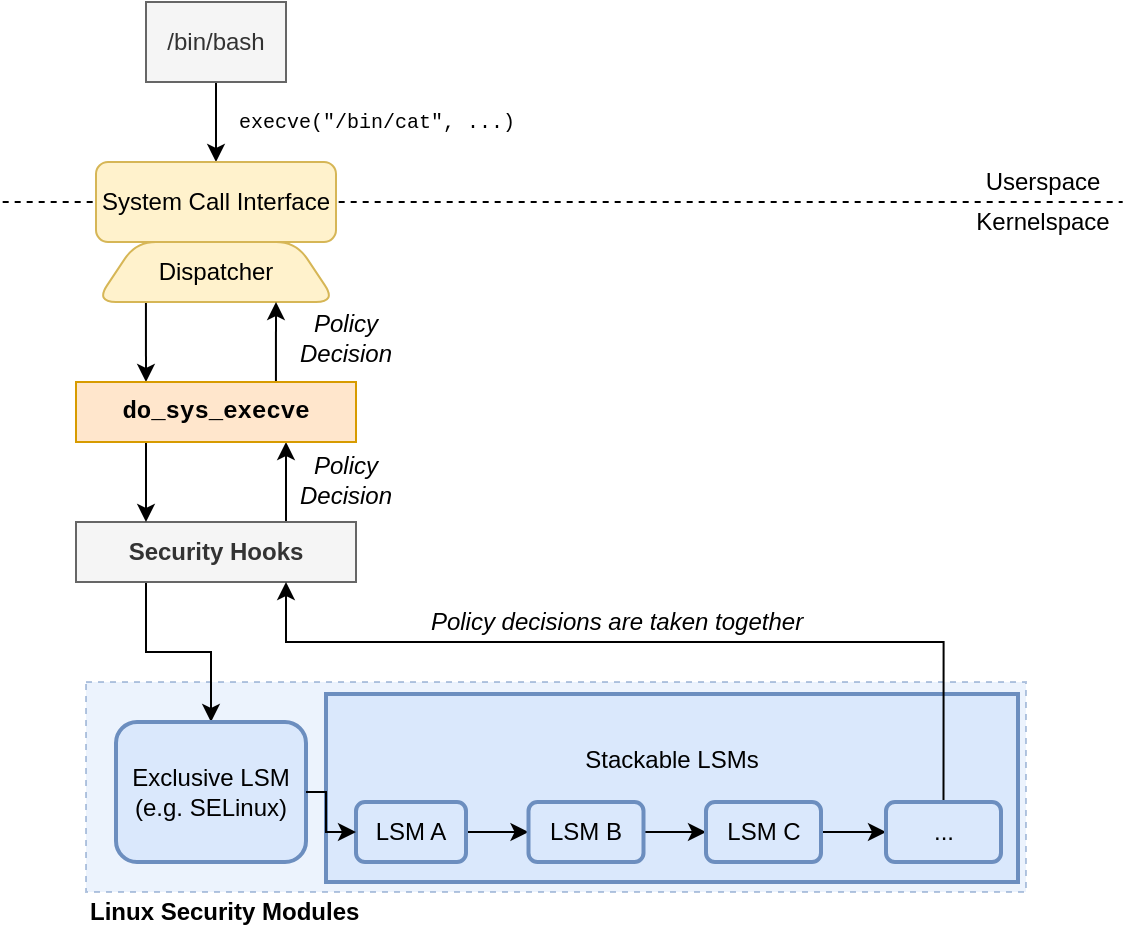 <mxfile version="14.6.13" type="device"><diagram id="Gxqkh5y-wMUefnL3mjwm" name="Page-1"><mxGraphModel dx="1585" dy="896" grid="1" gridSize="10" guides="1" tooltips="1" connect="1" arrows="1" fold="1" page="1" pageScale="1" pageWidth="850" pageHeight="1100" math="0" shadow="0"><root><mxCell id="0"/><mxCell id="1" parent="0"/><mxCell id="kGTC7NUezkzDq31ElUAn-26" value="" style="rounded=0;whiteSpace=wrap;html=1;fontFamily=Helvetica;fontSize=12;dashed=1;fillColor=#dae8fc;strokeColor=#6c8ebf;opacity=50;connectable=0;editable=0;" parent="1" vertex="1"><mxGeometry x="160" y="390" width="470" height="105" as="geometry"/></mxCell><mxCell id="QwgR7V7NCxPRhVWc-Azb-24" value="" style="endArrow=none;dashed=1;html=1;" parent="1" edge="1"><mxGeometry width="50" height="50" relative="1" as="geometry"><mxPoint x="118.34" y="150" as="sourcePoint"/><mxPoint x="678.34" y="150" as="targetPoint"/></mxGeometry></mxCell><mxCell id="QwgR7V7NCxPRhVWc-Azb-25" value="Userspace" style="text;html=1;align=center;verticalAlign=middle;resizable=0;points=[];autosize=1;strokeColor=none;fontStyle=0" parent="1" vertex="1"><mxGeometry x="603.34" y="130" width="70" height="20" as="geometry"/></mxCell><mxCell id="QwgR7V7NCxPRhVWc-Azb-26" value="Kernelspace" style="text;html=1;align=center;verticalAlign=middle;resizable=0;points=[];autosize=1;strokeColor=none;fontStyle=0" parent="1" vertex="1"><mxGeometry x="598.34" y="150" width="80" height="20" as="geometry"/></mxCell><mxCell id="kGTC7NUezkzDq31ElUAn-2" style="edgeStyle=orthogonalEdgeStyle;rounded=0;orthogonalLoop=1;jettySize=auto;html=1;exitX=0.5;exitY=1;exitDx=0;exitDy=0;" parent="1" source="QwgR7V7NCxPRhVWc-Azb-42" target="kGTC7NUezkzDq31ElUAn-1" edge="1"><mxGeometry relative="1" as="geometry"/></mxCell><mxCell id="QwgR7V7NCxPRhVWc-Azb-42" value="/bin/bash" style="rounded=0;whiteSpace=wrap;html=1;fillColor=#f5f5f5;strokeColor=#666666;fontColor=#333333;" parent="1" vertex="1"><mxGeometry x="190" y="50" width="70" height="40" as="geometry"/></mxCell><mxCell id="kGTC7NUezkzDq31ElUAn-1" value="System Call Interface" style="rounded=1;whiteSpace=wrap;html=1;fillColor=#fff2cc;strokeColor=#d6b656;" parent="1" vertex="1"><mxGeometry x="165" y="130" width="120" height="40" as="geometry"/></mxCell><mxCell id="kGTC7NUezkzDq31ElUAn-4" value="execve(&quot;/bin/cat&quot;, ...)" style="text;html=1;align=center;verticalAlign=middle;resizable=0;points=[];autosize=1;strokeColor=none;fontSize=10;fontFamily=Courier New;" parent="1" vertex="1"><mxGeometry x="230" y="100" width="150" height="20" as="geometry"/></mxCell><mxCell id="kGTC7NUezkzDq31ElUAn-17" style="edgeStyle=orthogonalEdgeStyle;rounded=0;orthogonalLoop=1;jettySize=auto;html=1;exitX=0.208;exitY=1.004;exitDx=0;exitDy=0;entryX=0.25;entryY=0;entryDx=0;entryDy=0;fontFamily=Courier New;fontSize=10;exitPerimeter=0;" parent="1" source="kGTC7NUezkzDq31ElUAn-7" target="kGTC7NUezkzDq31ElUAn-15" edge="1"><mxGeometry relative="1" as="geometry"/></mxCell><mxCell id="kGTC7NUezkzDq31ElUAn-7" value="Dispatcher" style="shape=trapezoid;perimeter=trapezoidPerimeter;whiteSpace=wrap;html=1;fixedSize=1;fontFamily=Helvetica;fontSize=12;rounded=1;fillColor=#fff2cc;strokeColor=#d6b656;" parent="1" vertex="1"><mxGeometry x="165" y="170" width="120" height="30" as="geometry"/></mxCell><mxCell id="kGTC7NUezkzDq31ElUAn-19" style="edgeStyle=orthogonalEdgeStyle;rounded=0;orthogonalLoop=1;jettySize=auto;html=1;exitX=0.75;exitY=0;exitDx=0;exitDy=0;entryX=0.75;entryY=1;entryDx=0;entryDy=0;fontFamily=Courier New;fontSize=10;" parent="1" source="kGTC7NUezkzDq31ElUAn-14" target="kGTC7NUezkzDq31ElUAn-15" edge="1"><mxGeometry relative="1" as="geometry"/></mxCell><mxCell id="1LoxhWqLksHeQIV3aNoj-16" style="edgeStyle=orthogonalEdgeStyle;rounded=0;orthogonalLoop=1;jettySize=auto;html=1;exitX=0.25;exitY=1;exitDx=0;exitDy=0;" edge="1" parent="1" source="kGTC7NUezkzDq31ElUAn-14" target="1LoxhWqLksHeQIV3aNoj-9"><mxGeometry relative="1" as="geometry"/></mxCell><mxCell id="kGTC7NUezkzDq31ElUAn-14" value="&lt;span class=&quot;pl-c&quot; style=&quot;font-size: 12px&quot;&gt;Security Hooks&lt;/span&gt;" style="rounded=0;whiteSpace=wrap;html=1;fontFamily=Helvetica;fontSize=12;fontStyle=1;fillColor=#f5f5f5;strokeColor=#666666;fontColor=#333333;" parent="1" vertex="1"><mxGeometry x="155" y="310" width="140" height="30" as="geometry"/></mxCell><mxCell id="kGTC7NUezkzDq31ElUAn-16" style="edgeStyle=orthogonalEdgeStyle;rounded=0;orthogonalLoop=1;jettySize=auto;html=1;exitX=0.25;exitY=1;exitDx=0;exitDy=0;entryX=0.25;entryY=0;entryDx=0;entryDy=0;fontFamily=Courier New;fontSize=10;" parent="1" source="kGTC7NUezkzDq31ElUAn-15" target="kGTC7NUezkzDq31ElUAn-14" edge="1"><mxGeometry relative="1" as="geometry"/></mxCell><mxCell id="kGTC7NUezkzDq31ElUAn-18" style="edgeStyle=orthogonalEdgeStyle;rounded=0;orthogonalLoop=1;jettySize=auto;html=1;exitX=0.714;exitY=-0.006;exitDx=0;exitDy=0;entryX=0.75;entryY=1;entryDx=0;entryDy=0;fontFamily=Courier New;fontSize=10;exitPerimeter=0;" parent="1" source="kGTC7NUezkzDq31ElUAn-15" target="kGTC7NUezkzDq31ElUAn-7" edge="1"><mxGeometry relative="1" as="geometry"/></mxCell><mxCell id="kGTC7NUezkzDq31ElUAn-15" value="do_sys_execve" style="rounded=0;whiteSpace=wrap;html=1;fontFamily=Courier New;fontSize=12;fontStyle=1;fillColor=#ffe6cc;strokeColor=#d79b00;" parent="1" vertex="1"><mxGeometry x="155" y="240" width="140" height="30" as="geometry"/></mxCell><mxCell id="kGTC7NUezkzDq31ElUAn-20" value="Policy Decision" style="text;html=1;strokeColor=none;fillColor=none;align=center;verticalAlign=middle;whiteSpace=wrap;rounded=0;fontFamily=Helvetica;fontSize=12;fontStyle=2" parent="1" vertex="1"><mxGeometry x="270" y="279" width="40" height="20" as="geometry"/></mxCell><mxCell id="kGTC7NUezkzDq31ElUAn-21" value="Policy Decision" style="text;html=1;strokeColor=none;fillColor=none;align=center;verticalAlign=middle;whiteSpace=wrap;rounded=0;fontFamily=Helvetica;fontSize=12;fontStyle=2" parent="1" vertex="1"><mxGeometry x="270" y="208" width="40" height="20" as="geometry"/></mxCell><mxCell id="kGTC7NUezkzDq31ElUAn-29" value="Linux Security Modules" style="text;html=1;align=left;verticalAlign=middle;resizable=0;points=[];autosize=1;strokeColor=none;fontSize=12;fontFamily=Helvetica;fontStyle=1" parent="1" vertex="1"><mxGeometry x="160" y="495" width="150" height="20" as="geometry"/></mxCell><mxCell id="1LoxhWqLksHeQIV3aNoj-9" value="Exclusive LSM&lt;br&gt;(e.g. SELinux)" style="rounded=1;whiteSpace=wrap;html=1;fontFamily=Helvetica;fontSize=12;strokeWidth=2;align=center;fillColor=#dae8fc;strokeColor=#6c8ebf;" vertex="1" parent="1"><mxGeometry x="175" y="410" width="95" height="70" as="geometry"/></mxCell><mxCell id="1LoxhWqLksHeQIV3aNoj-11" value="Stackable LSMs&lt;br&gt;&lt;br&gt;&lt;br&gt;" style="rounded=0;whiteSpace=wrap;html=1;fillColor=#dae8fc;strokeColor=#6c8ebf;strokeWidth=2;" vertex="1" parent="1"><mxGeometry x="280" y="396" width="346" height="94" as="geometry"/></mxCell><mxCell id="kGTC7NUezkzDq31ElUAn-84" style="edgeStyle=orthogonalEdgeStyle;rounded=0;orthogonalLoop=1;jettySize=auto;html=1;exitX=1;exitY=0.5;exitDx=0;exitDy=0;fontFamily=Helvetica;fontSize=12;" parent="1" source="kGTC7NUezkzDq31ElUAn-47" target="kGTC7NUezkzDq31ElUAn-48" edge="1"><mxGeometry relative="1" as="geometry"/></mxCell><mxCell id="kGTC7NUezkzDq31ElUAn-47" value="LSM A" style="rounded=1;whiteSpace=wrap;html=1;fontFamily=Helvetica;fontSize=12;strokeWidth=2;align=center;fillColor=#dae8fc;strokeColor=#6c8ebf;" parent="1" vertex="1"><mxGeometry x="295" y="450" width="55" height="30" as="geometry"/></mxCell><mxCell id="kGTC7NUezkzDq31ElUAn-85" style="edgeStyle=orthogonalEdgeStyle;rounded=0;orthogonalLoop=1;jettySize=auto;html=1;exitX=1;exitY=0.5;exitDx=0;exitDy=0;fontFamily=Helvetica;fontSize=12;" parent="1" source="kGTC7NUezkzDq31ElUAn-48" target="kGTC7NUezkzDq31ElUAn-49" edge="1"><mxGeometry relative="1" as="geometry"/></mxCell><mxCell id="kGTC7NUezkzDq31ElUAn-48" value="LSM B" style="rounded=1;whiteSpace=wrap;html=1;fontFamily=Helvetica;fontSize=12;strokeWidth=2;align=center;fillColor=#dae8fc;strokeColor=#6c8ebf;" parent="1" vertex="1"><mxGeometry x="381.25" y="450" width="57.5" height="30" as="geometry"/></mxCell><mxCell id="1LoxhWqLksHeQIV3aNoj-13" style="edgeStyle=orthogonalEdgeStyle;rounded=0;orthogonalLoop=1;jettySize=auto;html=1;exitX=1;exitY=0.5;exitDx=0;exitDy=0;" edge="1" parent="1" source="kGTC7NUezkzDq31ElUAn-49" target="1LoxhWqLksHeQIV3aNoj-12"><mxGeometry relative="1" as="geometry"/></mxCell><mxCell id="kGTC7NUezkzDq31ElUAn-49" value="LSM C" style="rounded=1;whiteSpace=wrap;html=1;fontFamily=Helvetica;fontSize=12;strokeWidth=2;align=center;fillColor=#dae8fc;strokeColor=#6c8ebf;" parent="1" vertex="1"><mxGeometry x="470" y="450" width="57.5" height="30" as="geometry"/></mxCell><mxCell id="1LoxhWqLksHeQIV3aNoj-14" style="edgeStyle=orthogonalEdgeStyle;rounded=0;orthogonalLoop=1;jettySize=auto;html=1;exitX=0.5;exitY=0;exitDx=0;exitDy=0;entryX=0.75;entryY=1;entryDx=0;entryDy=0;" edge="1" parent="1" source="1LoxhWqLksHeQIV3aNoj-12" target="kGTC7NUezkzDq31ElUAn-14"><mxGeometry relative="1" as="geometry"><mxPoint x="390" y="380" as="targetPoint"/><Array as="points"><mxPoint x="589" y="370"/><mxPoint x="260" y="370"/></Array></mxGeometry></mxCell><mxCell id="1LoxhWqLksHeQIV3aNoj-12" value="..." style="rounded=1;whiteSpace=wrap;html=1;fontFamily=Helvetica;fontSize=12;strokeWidth=2;align=center;fillColor=#dae8fc;strokeColor=#6c8ebf;" vertex="1" parent="1"><mxGeometry x="560" y="450" width="57.5" height="30" as="geometry"/></mxCell><mxCell id="1LoxhWqLksHeQIV3aNoj-17" style="edgeStyle=orthogonalEdgeStyle;rounded=0;orthogonalLoop=1;jettySize=auto;html=1;exitX=1;exitY=0.5;exitDx=0;exitDy=0;" edge="1" parent="1" source="1LoxhWqLksHeQIV3aNoj-9" target="kGTC7NUezkzDq31ElUAn-47"><mxGeometry relative="1" as="geometry"><Array as="points"><mxPoint x="280" y="445"/><mxPoint x="280" y="465"/></Array></mxGeometry></mxCell><mxCell id="1LoxhWqLksHeQIV3aNoj-18" value="Policy decisions are taken together" style="text;html=1;align=center;verticalAlign=middle;resizable=0;points=[];autosize=1;strokeColor=none;fontStyle=2" vertex="1" parent="1"><mxGeometry x="325" y="350" width="200" height="20" as="geometry"/></mxCell></root></mxGraphModel></diagram></mxfile>